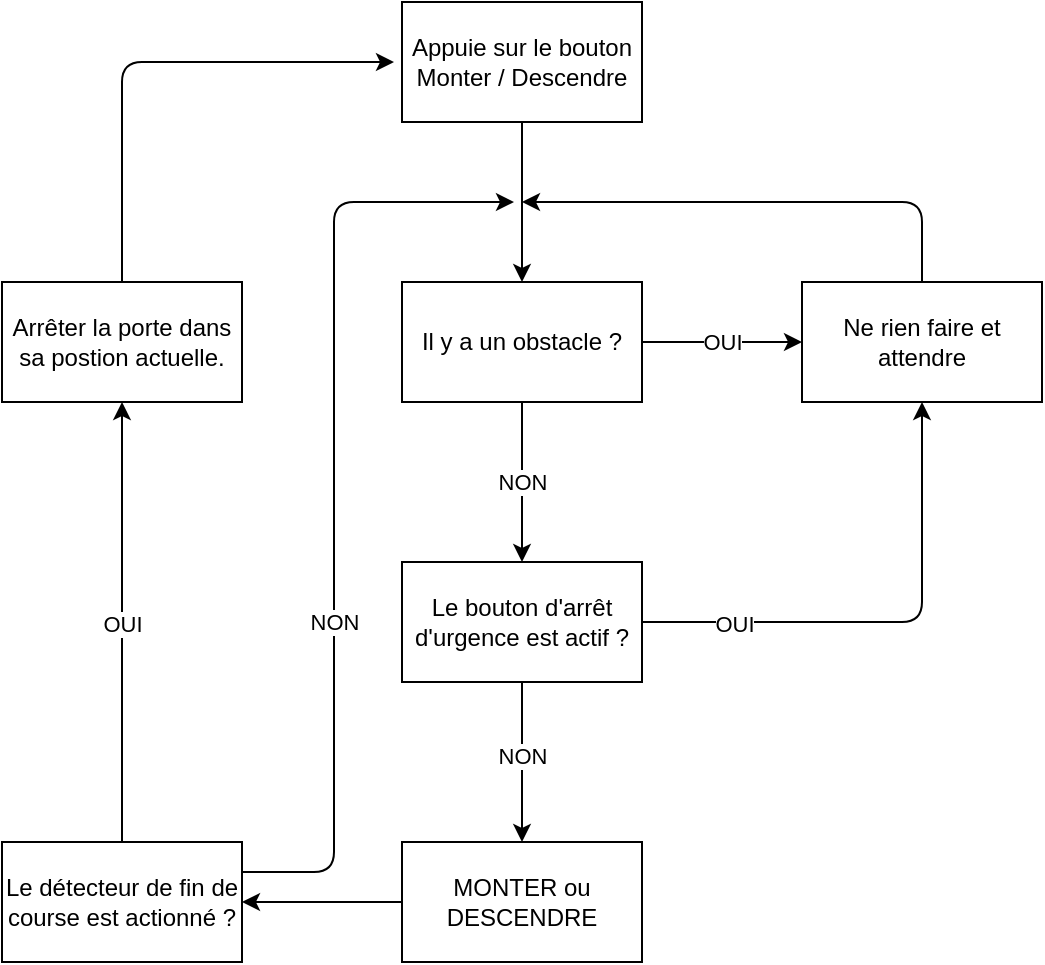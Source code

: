 <mxfile>
    <diagram id="appYePlVkXOLxpCjEbTM" name="Page-1">
        <mxGraphModel dx="658" dy="510" grid="1" gridSize="10" guides="1" tooltips="1" connect="1" arrows="1" fold="1" page="1" pageScale="1" pageWidth="827" pageHeight="1169" math="0" shadow="0">
            <root>
                <mxCell id="0"/>
                <mxCell id="1" parent="0"/>
                <mxCell id="6" value="" style="edgeStyle=none;html=1;" edge="1" parent="1" source="2" target="5">
                    <mxGeometry relative="1" as="geometry"/>
                </mxCell>
                <mxCell id="2" value="Appuie sur le bouton&lt;br&gt;Monter / Descendre" style="rounded=0;whiteSpace=wrap;html=1;" vertex="1" parent="1">
                    <mxGeometry x="354" y="40" width="120" height="60" as="geometry"/>
                </mxCell>
                <mxCell id="14" value="" style="edgeStyle=none;html=1;" edge="1" parent="1" source="5" target="13">
                    <mxGeometry relative="1" as="geometry"/>
                </mxCell>
                <mxCell id="18" value="NON" style="edgeLabel;html=1;align=center;verticalAlign=middle;resizable=0;points=[];" vertex="1" connectable="0" parent="14">
                    <mxGeometry x="-0.001" relative="1" as="geometry">
                        <mxPoint as="offset"/>
                    </mxGeometry>
                </mxCell>
                <mxCell id="16" value="OUI" style="edgeStyle=none;html=1;" edge="1" parent="1" source="5" target="15">
                    <mxGeometry relative="1" as="geometry"/>
                </mxCell>
                <mxCell id="5" value="Il y a un obstacle ?" style="rounded=0;whiteSpace=wrap;html=1;" vertex="1" parent="1">
                    <mxGeometry x="354" y="180" width="120" height="60" as="geometry"/>
                </mxCell>
                <mxCell id="19" style="edgeStyle=none;html=1;entryX=0.5;entryY=1;entryDx=0;entryDy=0;" edge="1" parent="1" source="13" target="15">
                    <mxGeometry relative="1" as="geometry">
                        <Array as="points">
                            <mxPoint x="614" y="350"/>
                        </Array>
                    </mxGeometry>
                </mxCell>
                <mxCell id="20" value="OUI" style="edgeLabel;html=1;align=center;verticalAlign=middle;resizable=0;points=[];" vertex="1" connectable="0" parent="19">
                    <mxGeometry x="0.412" y="2" relative="1" as="geometry">
                        <mxPoint x="-92" y="37" as="offset"/>
                    </mxGeometry>
                </mxCell>
                <mxCell id="22" value="" style="edgeStyle=none;html=1;" edge="1" parent="1" source="13" target="21">
                    <mxGeometry relative="1" as="geometry"/>
                </mxCell>
                <mxCell id="23" value="NON" style="edgeLabel;html=1;align=center;verticalAlign=middle;resizable=0;points=[];" vertex="1" connectable="0" parent="22">
                    <mxGeometry x="-0.069" relative="1" as="geometry">
                        <mxPoint as="offset"/>
                    </mxGeometry>
                </mxCell>
                <mxCell id="13" value="Le bouton d'arrêt d'urgence est actif ?" style="whiteSpace=wrap;html=1;rounded=0;" vertex="1" parent="1">
                    <mxGeometry x="354" y="320" width="120" height="60" as="geometry"/>
                </mxCell>
                <mxCell id="17" style="edgeStyle=none;html=1;" edge="1" parent="1" source="15">
                    <mxGeometry relative="1" as="geometry">
                        <mxPoint x="414" y="140" as="targetPoint"/>
                        <Array as="points">
                            <mxPoint x="614" y="140"/>
                        </Array>
                    </mxGeometry>
                </mxCell>
                <mxCell id="15" value="Ne rien faire et attendre" style="whiteSpace=wrap;html=1;rounded=0;" vertex="1" parent="1">
                    <mxGeometry x="554" y="180" width="120" height="60" as="geometry"/>
                </mxCell>
                <mxCell id="28" value="" style="edgeStyle=none;html=1;" edge="1" parent="1" source="21" target="27">
                    <mxGeometry relative="1" as="geometry">
                        <Array as="points"/>
                    </mxGeometry>
                </mxCell>
                <mxCell id="21" value="MONTER ou DESCENDRE" style="whiteSpace=wrap;html=1;rounded=0;" vertex="1" parent="1">
                    <mxGeometry x="354" y="460" width="120" height="60" as="geometry"/>
                </mxCell>
                <mxCell id="30" value="" style="edgeStyle=none;html=1;entryX=0.5;entryY=1;entryDx=0;entryDy=0;exitX=0.5;exitY=0;exitDx=0;exitDy=0;" edge="1" parent="1" source="27" target="29">
                    <mxGeometry relative="1" as="geometry">
                        <mxPoint x="160" y="460" as="sourcePoint"/>
                    </mxGeometry>
                </mxCell>
                <mxCell id="31" value="OUI" style="edgeLabel;html=1;align=center;verticalAlign=middle;resizable=0;points=[];" vertex="1" connectable="0" parent="30">
                    <mxGeometry x="-0.048" y="1" relative="1" as="geometry">
                        <mxPoint x="1" y="-5" as="offset"/>
                    </mxGeometry>
                </mxCell>
                <mxCell id="37" value="" style="edgeStyle=none;html=1;exitX=1;exitY=0.25;exitDx=0;exitDy=0;" edge="1" parent="1" source="27">
                    <mxGeometry relative="1" as="geometry">
                        <mxPoint x="410" y="140" as="targetPoint"/>
                        <Array as="points">
                            <mxPoint x="320" y="475"/>
                            <mxPoint x="320" y="140"/>
                        </Array>
                    </mxGeometry>
                </mxCell>
                <mxCell id="38" value="NON" style="edgeLabel;html=1;align=center;verticalAlign=middle;resizable=0;points=[];" vertex="1" connectable="0" parent="37">
                    <mxGeometry x="-0.633" relative="1" as="geometry">
                        <mxPoint y="-85" as="offset"/>
                    </mxGeometry>
                </mxCell>
                <mxCell id="27" value="Le détecteur de fin de course est actionné ?" style="rounded=0;whiteSpace=wrap;html=1;" vertex="1" parent="1">
                    <mxGeometry x="154" y="460" width="120" height="60" as="geometry"/>
                </mxCell>
                <mxCell id="36" style="edgeStyle=none;html=1;" edge="1" parent="1" source="29">
                    <mxGeometry relative="1" as="geometry">
                        <mxPoint x="350" y="70" as="targetPoint"/>
                        <Array as="points">
                            <mxPoint x="214" y="70"/>
                        </Array>
                    </mxGeometry>
                </mxCell>
                <mxCell id="29" value="Arrêter la porte dans sa postion actuelle." style="whiteSpace=wrap;html=1;" vertex="1" parent="1">
                    <mxGeometry x="154" y="180" width="120" height="60" as="geometry"/>
                </mxCell>
            </root>
        </mxGraphModel>
    </diagram>
</mxfile>